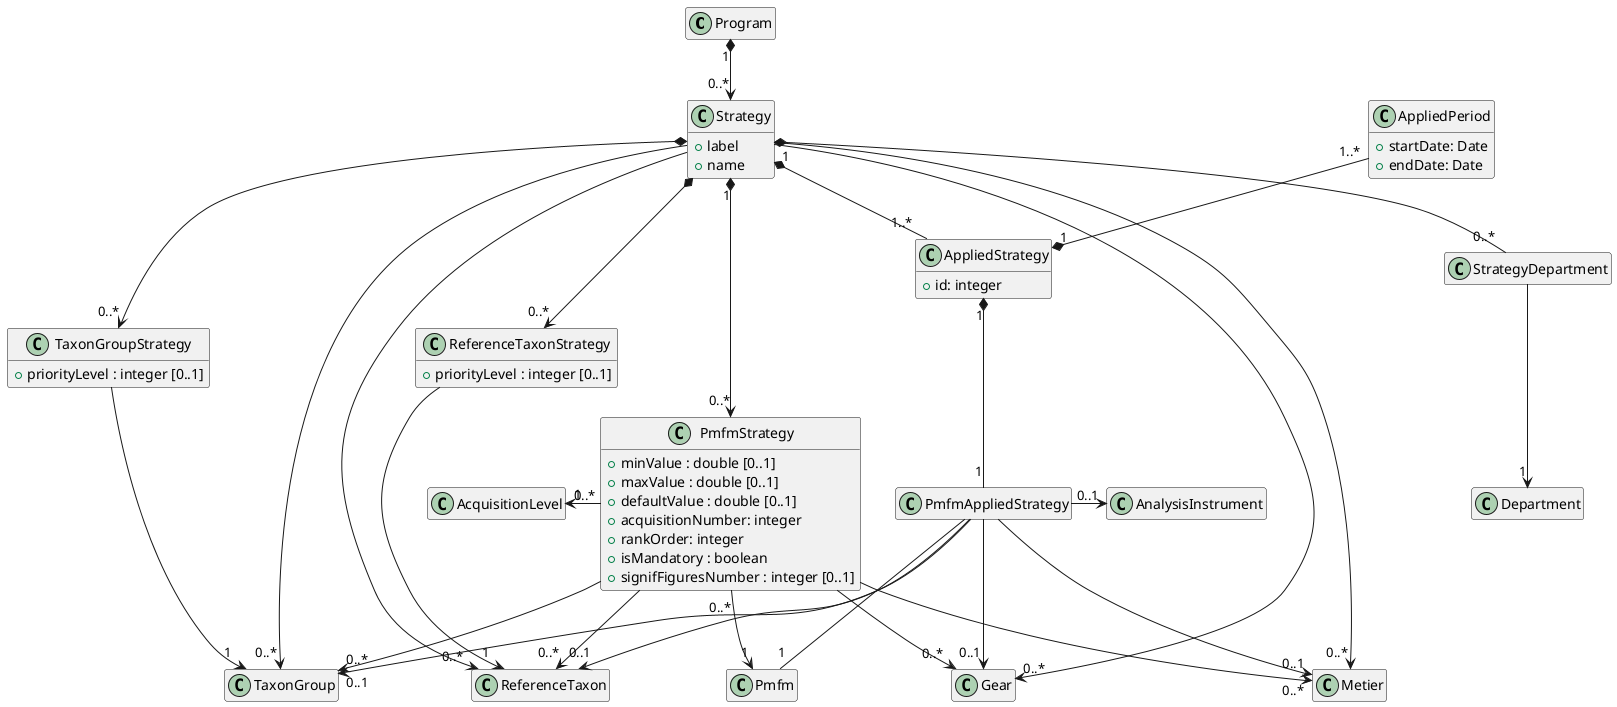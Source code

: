 @startuml
hide empty members

class Program {
}

Program "1" *-down-> "0..*" Strategy

class Strategy {
 +label
 +name
}

class ReferenceTaxonStrategy {
 +priorityLevel : integer [0..1]
}
class TaxonGroupStrategy {
 +priorityLevel : integer [0..1]
}

Strategy --> "0..*" TaxonGroup
Strategy --> "0..*" ReferenceTaxon
Strategy --> "0..*" Gear
Strategy --> "0..*" Metier
Strategy *--> "0..*" ReferenceTaxonStrategy
Strategy *--> "0..*" TaxonGroupStrategy
Strategy *-- "0..*" StrategyDepartment

StrategyDepartment --> "1" Department

ReferenceTaxonStrategy --> "1" ReferenceTaxon
TaxonGroupStrategy --> "1" TaxonGroup

class PmfmStrategy {
  +minValue : double [0..1]
  +maxValue : double [0..1]
  +defaultValue : double [0..1]
  +acquisitionNumber: integer
  +rankOrder: integer
  +isMandatory : boolean
  +signifFiguresNumber : integer [0..1]
}

class AppliedStrategy {
  +id: integer
}

class AppliedPeriod {
  +startDate: Date
  +endDate: Date
}

class PmfmAppliedStrategy {
}


Strategy "1" *--> "0..*" PmfmStrategy
PmfmStrategy "0..*" -right-> "1" Pmfm: "    "
PmfmStrategy "0..*" -left-> "1" AcquisitionLevel

PmfmStrategy  --> "0..*" Gear
PmfmStrategy  --> "0..*" Metier
PmfmStrategy  --> "0..*" ReferenceTaxon
PmfmStrategy  --> "0..*" TaxonGroup

Strategy "1" *-down- "1..*" AppliedStrategy

AppliedStrategy "1" *-down- "1" PmfmAppliedStrategy

AppliedStrategy "1" *-up- "1..*" AppliedPeriod

PmfmAppliedStrategy -- "1" Pmfm
PmfmAppliedStrategy --> "0..1" Gear
PmfmAppliedStrategy --> "0..1" Metier
PmfmAppliedStrategy --> "0..1" ReferenceTaxon
PmfmAppliedStrategy --> "0..1" TaxonGroup
PmfmAppliedStrategy -right-> "0..1" AnalysisInstrument

@enduml
